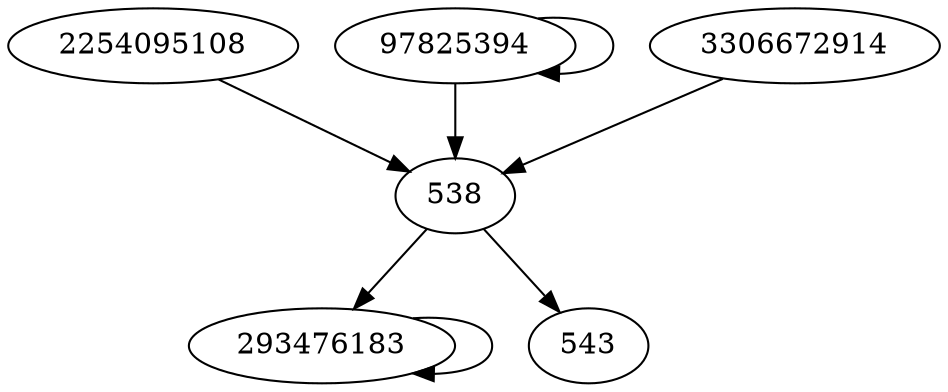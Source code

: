 digraph  {
2254095108;
97825394;
3306672914;
293476183;
538;
543;
2254095108 -> 538;
97825394 -> 538;
97825394 -> 97825394;
3306672914 -> 538;
293476183 -> 293476183;
538 -> 543;
538 -> 293476183;
}

